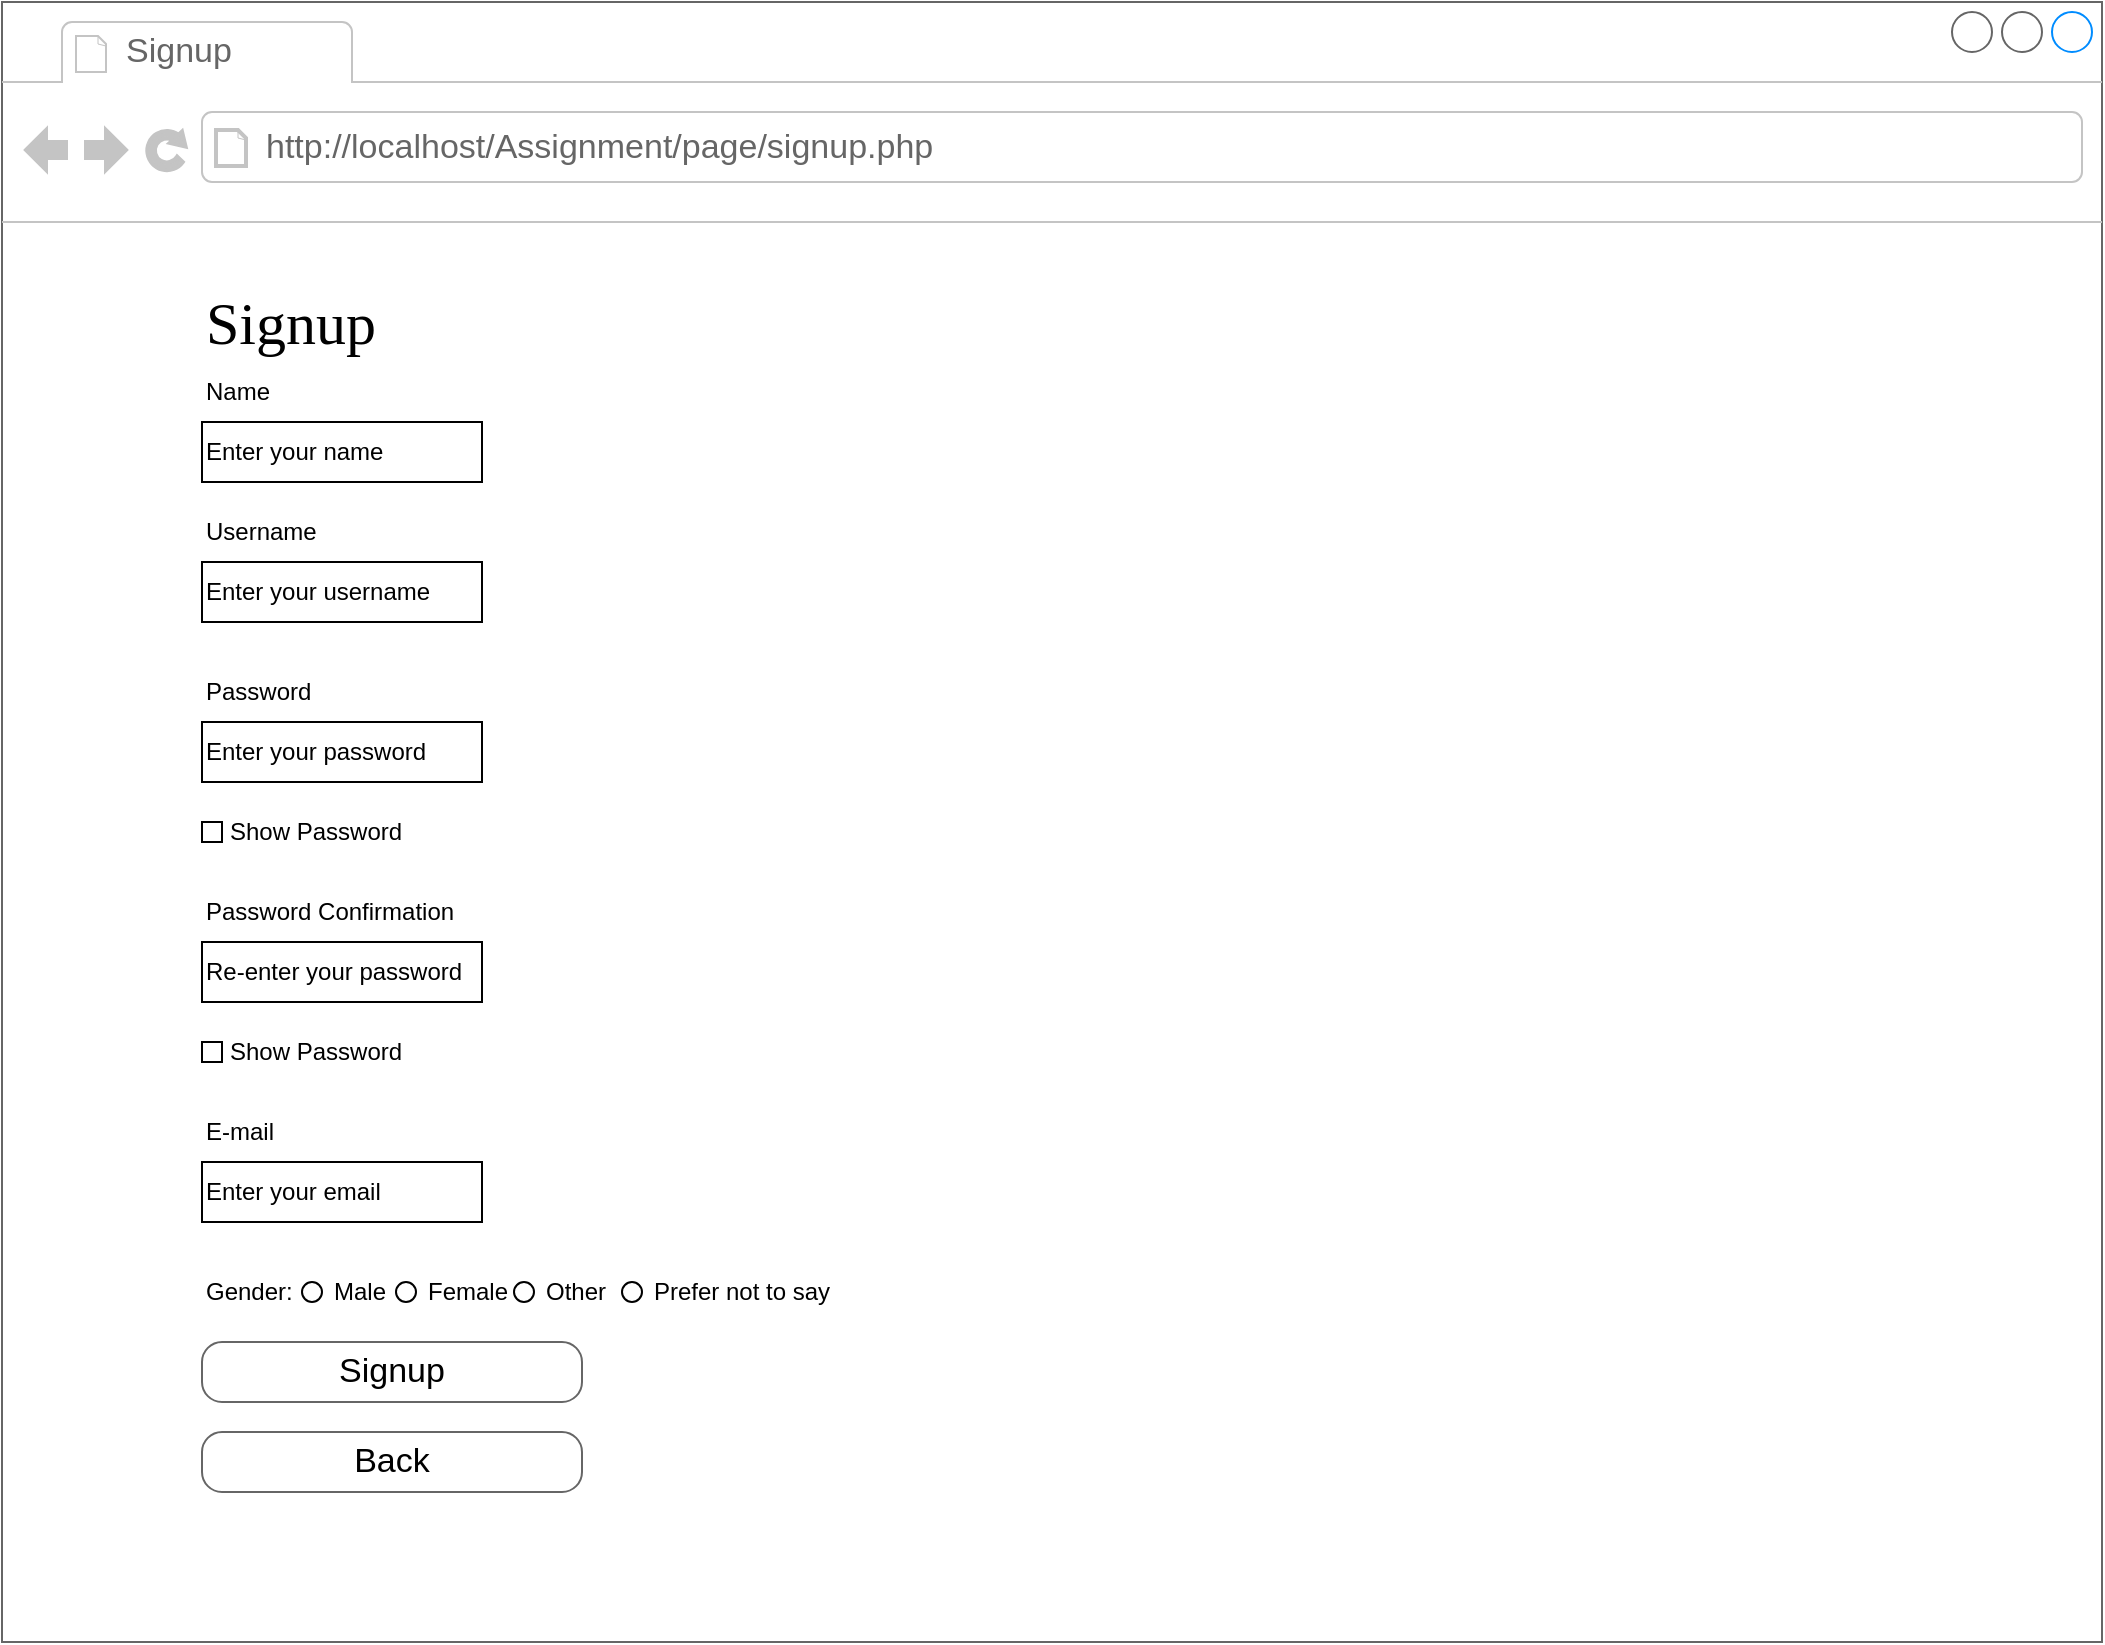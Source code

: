<mxfile version="20.8.5" type="device"><diagram name="Page-1" id="2cc2dc42-3aac-f2a9-1cec-7a8b7cbee084"><mxGraphModel dx="724" dy="401" grid="1" gridSize="10" guides="1" tooltips="1" connect="1" arrows="1" fold="1" page="1" pageScale="1" pageWidth="1100" pageHeight="850" background="#ffffff" math="0" shadow="0"><root><mxCell id="0"/><mxCell id="1" parent="0"/><mxCell id="7026571954dc6520-1" value="" style="strokeWidth=1;shadow=0;dashed=0;align=center;html=1;shape=mxgraph.mockup.containers.browserWindow;rSize=0;strokeColor=#666666;mainText=,;recursiveResize=0;rounded=0;labelBackgroundColor=none;fontFamily=Verdana;fontSize=12" parent="1" vertex="1"><mxGeometry x="30" y="20" width="1050" height="820" as="geometry"/></mxCell><mxCell id="7026571954dc6520-2" value="Signup" style="strokeWidth=1;shadow=0;dashed=0;align=center;html=1;shape=mxgraph.mockup.containers.anchor;fontSize=17;fontColor=#666666;align=left;" parent="7026571954dc6520-1" vertex="1"><mxGeometry x="60" y="12" width="110" height="26" as="geometry"/></mxCell><mxCell id="7026571954dc6520-3" value="http://localhost/Assignment/page/signup.php" style="strokeWidth=1;shadow=0;dashed=0;align=center;html=1;shape=mxgraph.mockup.containers.anchor;rSize=0;fontSize=17;fontColor=#666666;align=left;" parent="7026571954dc6520-1" vertex="1"><mxGeometry x="130" y="60" width="350" height="26" as="geometry"/></mxCell><mxCell id="7026571954dc6520-4" value="Signup" style="text;html=1;points=[];align=left;verticalAlign=top;spacingTop=-4;fontSize=30;fontFamily=Verdana" parent="7026571954dc6520-1" vertex="1"><mxGeometry x="100" y="140" width="340" height="50" as="geometry"/></mxCell><mxCell id="7026571954dc6520-18" value="Signup" style="strokeWidth=1;shadow=0;dashed=0;align=center;html=1;shape=mxgraph.mockup.buttons.button;strokeColor=#666666;mainText=;buttonStyle=round;fontSize=17;fontStyle=0;fillColor=none;whiteSpace=wrap;rounded=0;labelBackgroundColor=none;" parent="7026571954dc6520-1" vertex="1"><mxGeometry x="100" y="670" width="190" height="30" as="geometry"/></mxCell><mxCell id="7026571954dc6520-19" value="Back" style="strokeWidth=1;shadow=0;dashed=0;align=center;html=1;shape=mxgraph.mockup.buttons.button;strokeColor=#666666;mainText=;buttonStyle=round;fontSize=17;fontStyle=0;fillColor=none;whiteSpace=wrap;rounded=0;labelBackgroundColor=none;" parent="7026571954dc6520-1" vertex="1"><mxGeometry x="100" y="715" width="190" height="30" as="geometry"/></mxCell><mxCell id="jKmPWuoDmFsSKeISyu8s-1" value="Name" style="text;html=1;strokeColor=none;fillColor=none;align=left;verticalAlign=middle;whiteSpace=wrap;rounded=0;" vertex="1" parent="7026571954dc6520-1"><mxGeometry x="100" y="180" width="110" height="30" as="geometry"/></mxCell><mxCell id="jKmPWuoDmFsSKeISyu8s-2" value="Username" style="text;html=1;strokeColor=none;fillColor=none;align=left;verticalAlign=middle;whiteSpace=wrap;rounded=0;" vertex="1" parent="7026571954dc6520-1"><mxGeometry x="100" y="250" width="110" height="30" as="geometry"/></mxCell><mxCell id="jKmPWuoDmFsSKeISyu8s-3" value="Enter your name" style="rounded=0;whiteSpace=wrap;html=1;align=left;" vertex="1" parent="7026571954dc6520-1"><mxGeometry x="100" y="210" width="140" height="30" as="geometry"/></mxCell><mxCell id="jKmPWuoDmFsSKeISyu8s-4" value="Enter your username" style="rounded=0;whiteSpace=wrap;html=1;align=left;" vertex="1" parent="7026571954dc6520-1"><mxGeometry x="100" y="280" width="140" height="30" as="geometry"/></mxCell><mxCell id="jKmPWuoDmFsSKeISyu8s-5" value="Password" style="text;html=1;strokeColor=none;fillColor=none;align=left;verticalAlign=middle;whiteSpace=wrap;rounded=0;" vertex="1" parent="7026571954dc6520-1"><mxGeometry x="100" y="330" width="110" height="30" as="geometry"/></mxCell><mxCell id="jKmPWuoDmFsSKeISyu8s-6" value="Password Confirmation" style="text;html=1;strokeColor=none;fillColor=none;align=left;verticalAlign=middle;whiteSpace=wrap;rounded=0;" vertex="1" parent="7026571954dc6520-1"><mxGeometry x="100" y="440" width="130" height="30" as="geometry"/></mxCell><mxCell id="jKmPWuoDmFsSKeISyu8s-7" value="Enter your password" style="rounded=0;whiteSpace=wrap;html=1;align=left;" vertex="1" parent="7026571954dc6520-1"><mxGeometry x="100" y="360" width="140" height="30" as="geometry"/></mxCell><mxCell id="jKmPWuoDmFsSKeISyu8s-8" value="Re-enter your password" style="rounded=0;whiteSpace=wrap;html=1;align=left;" vertex="1" parent="7026571954dc6520-1"><mxGeometry x="100" y="470" width="140" height="30" as="geometry"/></mxCell><mxCell id="jKmPWuoDmFsSKeISyu8s-12" value="" style="group" vertex="1" connectable="0" parent="7026571954dc6520-1"><mxGeometry x="100" y="400" width="132" height="30" as="geometry"/></mxCell><mxCell id="jKmPWuoDmFsSKeISyu8s-9" value="" style="rounded=0;whiteSpace=wrap;html=1;" vertex="1" parent="jKmPWuoDmFsSKeISyu8s-12"><mxGeometry y="10" width="10" height="10" as="geometry"/></mxCell><mxCell id="jKmPWuoDmFsSKeISyu8s-10" value="Show Password" style="text;html=1;strokeColor=none;fillColor=none;align=left;verticalAlign=middle;whiteSpace=wrap;rounded=0;" vertex="1" parent="jKmPWuoDmFsSKeISyu8s-12"><mxGeometry x="12" width="120" height="30" as="geometry"/></mxCell><mxCell id="jKmPWuoDmFsSKeISyu8s-13" value="" style="group" vertex="1" connectable="0" parent="7026571954dc6520-1"><mxGeometry x="100" y="510" width="132" height="30" as="geometry"/></mxCell><mxCell id="jKmPWuoDmFsSKeISyu8s-14" value="" style="rounded=0;whiteSpace=wrap;html=1;" vertex="1" parent="jKmPWuoDmFsSKeISyu8s-13"><mxGeometry y="10" width="10" height="10" as="geometry"/></mxCell><mxCell id="jKmPWuoDmFsSKeISyu8s-15" value="Show Password" style="text;html=1;strokeColor=none;fillColor=none;align=left;verticalAlign=middle;whiteSpace=wrap;rounded=0;" vertex="1" parent="jKmPWuoDmFsSKeISyu8s-13"><mxGeometry x="12" width="120" height="30" as="geometry"/></mxCell><mxCell id="jKmPWuoDmFsSKeISyu8s-16" value="E-mail" style="text;html=1;strokeColor=none;fillColor=none;align=left;verticalAlign=middle;whiteSpace=wrap;rounded=0;" vertex="1" parent="7026571954dc6520-1"><mxGeometry x="100" y="550" width="130" height="30" as="geometry"/></mxCell><mxCell id="jKmPWuoDmFsSKeISyu8s-17" value="Enter your email" style="rounded=0;whiteSpace=wrap;html=1;align=left;" vertex="1" parent="7026571954dc6520-1"><mxGeometry x="100" y="580" width="140" height="30" as="geometry"/></mxCell><mxCell id="jKmPWuoDmFsSKeISyu8s-18" value="Gender:" style="text;html=1;strokeColor=none;fillColor=none;align=left;verticalAlign=middle;whiteSpace=wrap;rounded=0;" vertex="1" parent="7026571954dc6520-1"><mxGeometry x="100" y="630" width="50" height="30" as="geometry"/></mxCell><mxCell id="jKmPWuoDmFsSKeISyu8s-23" value="" style="group" vertex="1" connectable="0" parent="7026571954dc6520-1"><mxGeometry x="150" y="630" width="54" height="30" as="geometry"/></mxCell><mxCell id="jKmPWuoDmFsSKeISyu8s-19" value="" style="ellipse;whiteSpace=wrap;html=1;aspect=fixed;" vertex="1" parent="jKmPWuoDmFsSKeISyu8s-23"><mxGeometry y="10" width="10" height="10" as="geometry"/></mxCell><mxCell id="jKmPWuoDmFsSKeISyu8s-22" value="Male" style="text;html=1;strokeColor=none;fillColor=none;align=left;verticalAlign=middle;whiteSpace=wrap;rounded=0;" vertex="1" parent="jKmPWuoDmFsSKeISyu8s-23"><mxGeometry x="14" width="40" height="30" as="geometry"/></mxCell><mxCell id="jKmPWuoDmFsSKeISyu8s-27" value="" style="group" vertex="1" connectable="0" parent="7026571954dc6520-1"><mxGeometry x="256" y="630" width="60" height="30" as="geometry"/></mxCell><mxCell id="jKmPWuoDmFsSKeISyu8s-28" value="" style="ellipse;whiteSpace=wrap;html=1;aspect=fixed;" vertex="1" parent="jKmPWuoDmFsSKeISyu8s-27"><mxGeometry y="10" width="10" height="10" as="geometry"/></mxCell><mxCell id="jKmPWuoDmFsSKeISyu8s-29" value="Other" style="text;html=1;strokeColor=none;fillColor=none;align=left;verticalAlign=middle;whiteSpace=wrap;rounded=0;" vertex="1" parent="jKmPWuoDmFsSKeISyu8s-27"><mxGeometry x="14" width="46" height="30" as="geometry"/></mxCell><mxCell id="jKmPWuoDmFsSKeISyu8s-30" value="" style="group" vertex="1" connectable="0" parent="7026571954dc6520-1"><mxGeometry x="310" y="630" width="110" height="30" as="geometry"/></mxCell><mxCell id="jKmPWuoDmFsSKeISyu8s-31" value="" style="ellipse;whiteSpace=wrap;html=1;aspect=fixed;" vertex="1" parent="jKmPWuoDmFsSKeISyu8s-30"><mxGeometry y="10" width="10" height="10" as="geometry"/></mxCell><mxCell id="jKmPWuoDmFsSKeISyu8s-32" value="Prefer not to say" style="text;html=1;strokeColor=none;fillColor=none;align=left;verticalAlign=middle;whiteSpace=wrap;rounded=0;" vertex="1" parent="jKmPWuoDmFsSKeISyu8s-30"><mxGeometry x="14" width="96" height="30" as="geometry"/></mxCell><mxCell id="jKmPWuoDmFsSKeISyu8s-24" value="" style="group" vertex="1" connectable="0" parent="1"><mxGeometry x="227" y="650" width="60" height="30" as="geometry"/></mxCell><mxCell id="jKmPWuoDmFsSKeISyu8s-25" value="" style="ellipse;whiteSpace=wrap;html=1;aspect=fixed;" vertex="1" parent="jKmPWuoDmFsSKeISyu8s-24"><mxGeometry y="10" width="10" height="10" as="geometry"/></mxCell><mxCell id="jKmPWuoDmFsSKeISyu8s-26" value="Female" style="text;html=1;strokeColor=none;fillColor=none;align=left;verticalAlign=middle;whiteSpace=wrap;rounded=0;" vertex="1" parent="jKmPWuoDmFsSKeISyu8s-24"><mxGeometry x="14" width="46" height="30" as="geometry"/></mxCell></root></mxGraphModel></diagram></mxfile>